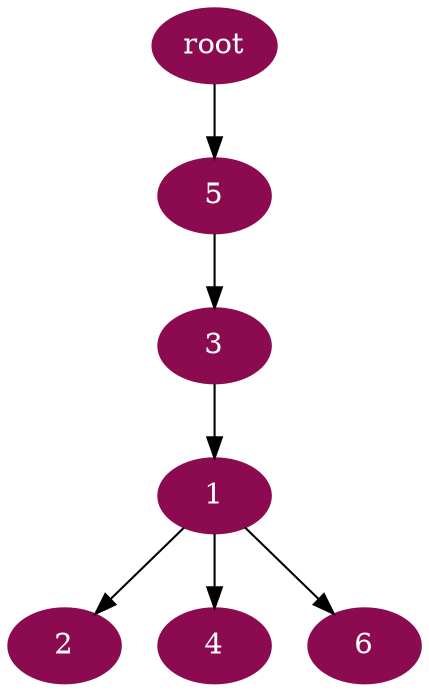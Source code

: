 digraph G {
node [color=deeppink4, style=filled, fontcolor=white];
3 -> 1;
1 -> 2;
5 -> 3;
1 -> 4;
"root" -> 5;
1 -> 6;
}
